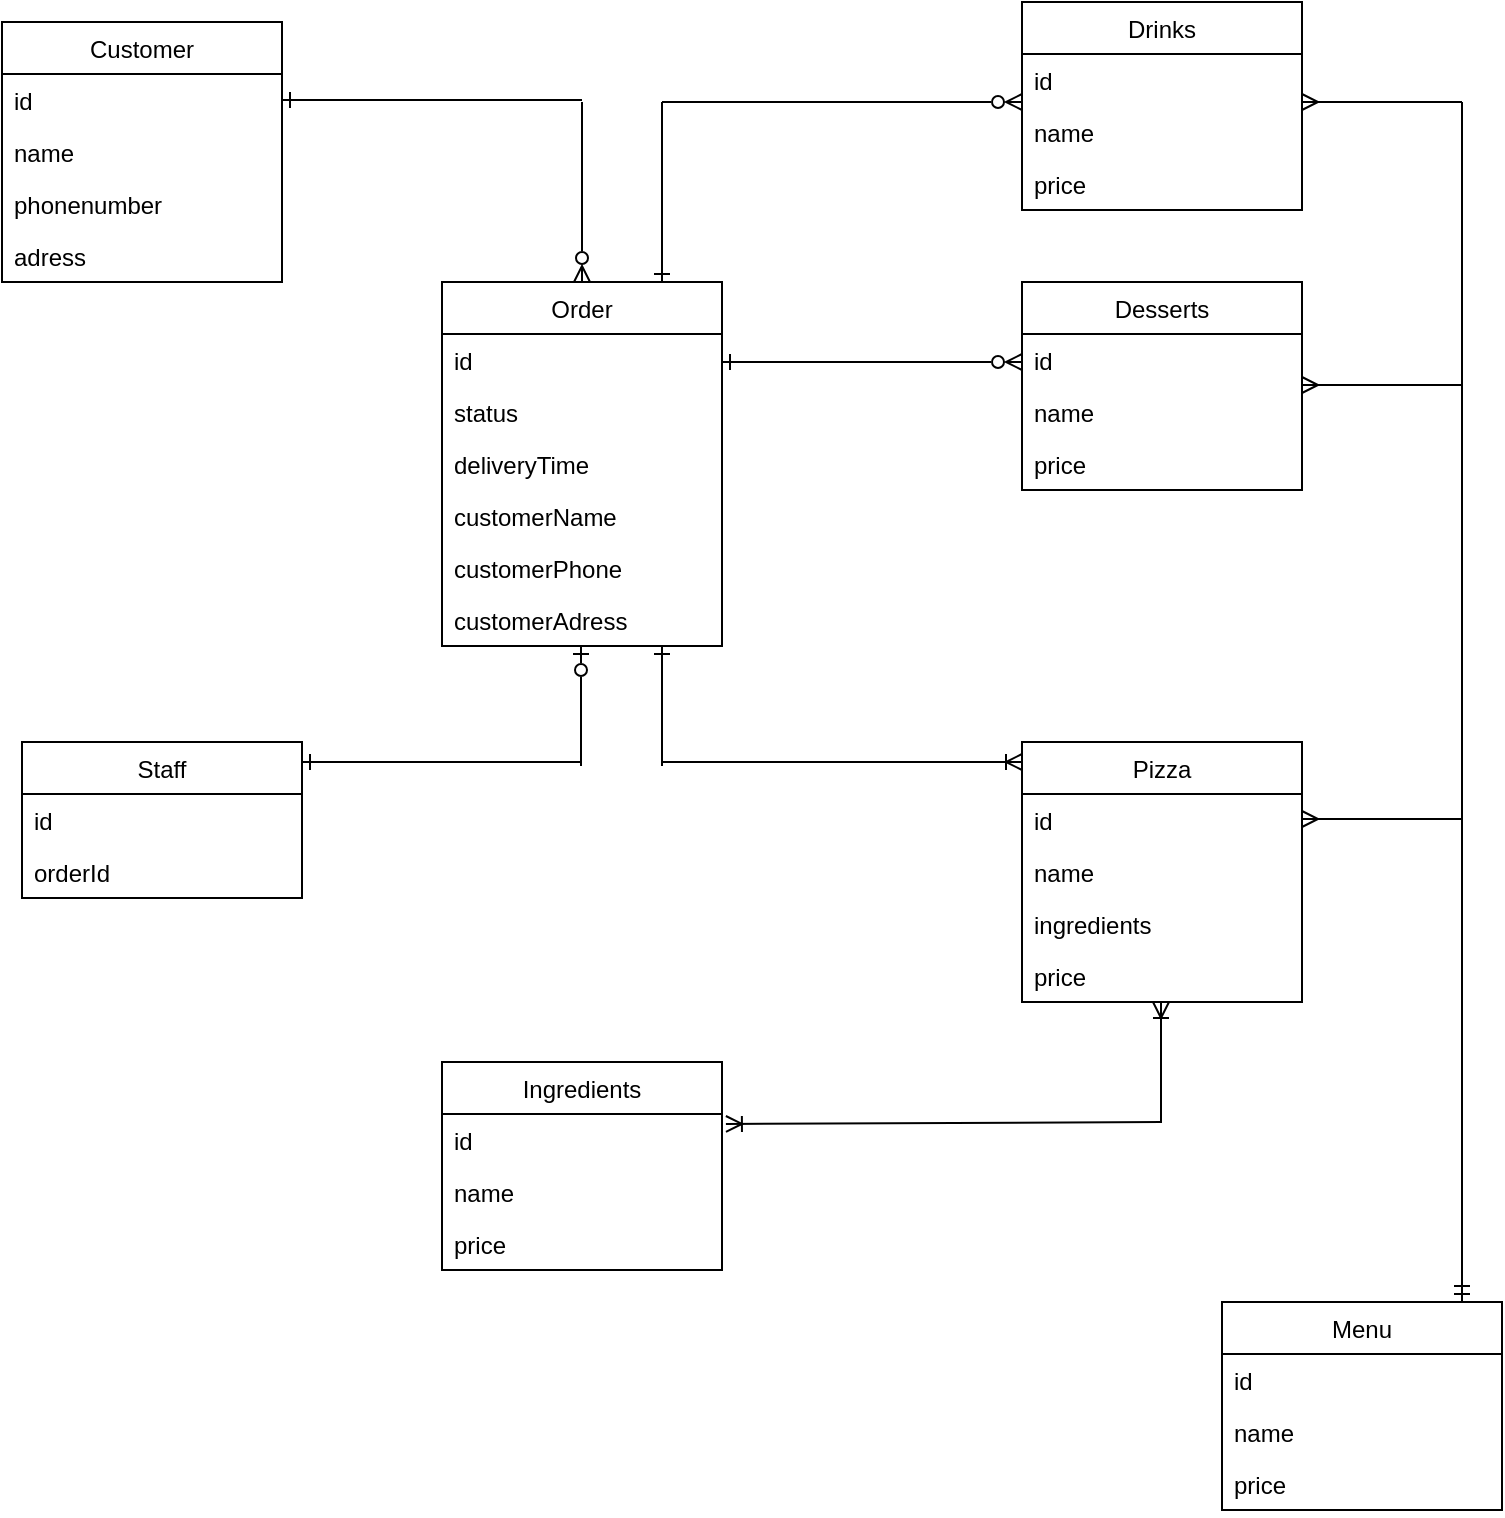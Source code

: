 <mxfile version="20.4.0" type="device"><diagram id="C5RBs43oDa-KdzZeNtuy" name="Page-1"><mxGraphModel dx="1298" dy="809" grid="1" gridSize="10" guides="1" tooltips="1" connect="1" arrows="1" fold="1" page="1" pageScale="1" pageWidth="827" pageHeight="1169" math="0" shadow="0"><root><mxCell id="WIyWlLk6GJQsqaUBKTNV-0"/><mxCell id="WIyWlLk6GJQsqaUBKTNV-1" parent="WIyWlLk6GJQsqaUBKTNV-0"/><mxCell id="_9yJ1ezwvcURFikqUR8L-1" value="Customer" style="swimlane;fontStyle=0;childLayout=stackLayout;horizontal=1;startSize=26;fillColor=none;horizontalStack=0;resizeParent=1;resizeParentMax=0;resizeLast=0;collapsible=1;marginBottom=0;" parent="WIyWlLk6GJQsqaUBKTNV-1" vertex="1"><mxGeometry x="30" y="80" width="140" height="130" as="geometry"/></mxCell><mxCell id="_9yJ1ezwvcURFikqUR8L-2" value="id" style="text;strokeColor=none;fillColor=none;align=left;verticalAlign=top;spacingLeft=4;spacingRight=4;overflow=hidden;rotatable=0;points=[[0,0.5],[1,0.5]];portConstraint=eastwest;" parent="_9yJ1ezwvcURFikqUR8L-1" vertex="1"><mxGeometry y="26" width="140" height="26" as="geometry"/></mxCell><mxCell id="_9yJ1ezwvcURFikqUR8L-3" value="name" style="text;strokeColor=none;fillColor=none;align=left;verticalAlign=top;spacingLeft=4;spacingRight=4;overflow=hidden;rotatable=0;points=[[0,0.5],[1,0.5]];portConstraint=eastwest;" parent="_9yJ1ezwvcURFikqUR8L-1" vertex="1"><mxGeometry y="52" width="140" height="26" as="geometry"/></mxCell><mxCell id="_9yJ1ezwvcURFikqUR8L-4" value="phonenumber" style="text;strokeColor=none;fillColor=none;align=left;verticalAlign=top;spacingLeft=4;spacingRight=4;overflow=hidden;rotatable=0;points=[[0,0.5],[1,0.5]];portConstraint=eastwest;" parent="_9yJ1ezwvcURFikqUR8L-1" vertex="1"><mxGeometry y="78" width="140" height="26" as="geometry"/></mxCell><mxCell id="_9yJ1ezwvcURFikqUR8L-54" value="adress" style="text;strokeColor=none;fillColor=none;align=left;verticalAlign=top;spacingLeft=4;spacingRight=4;overflow=hidden;rotatable=0;points=[[0,0.5],[1,0.5]];portConstraint=eastwest;" parent="_9yJ1ezwvcURFikqUR8L-1" vertex="1"><mxGeometry y="104" width="140" height="26" as="geometry"/></mxCell><mxCell id="_9yJ1ezwvcURFikqUR8L-5" value="Staff" style="swimlane;fontStyle=0;childLayout=stackLayout;horizontal=1;startSize=26;fillColor=none;horizontalStack=0;resizeParent=1;resizeParentMax=0;resizeLast=0;collapsible=1;marginBottom=0;" parent="WIyWlLk6GJQsqaUBKTNV-1" vertex="1"><mxGeometry x="40" y="440" width="140" height="78" as="geometry"/></mxCell><mxCell id="_9yJ1ezwvcURFikqUR8L-6" value="id" style="text;strokeColor=none;fillColor=none;align=left;verticalAlign=top;spacingLeft=4;spacingRight=4;overflow=hidden;rotatable=0;points=[[0,0.5],[1,0.5]];portConstraint=eastwest;" parent="_9yJ1ezwvcURFikqUR8L-5" vertex="1"><mxGeometry y="26" width="140" height="26" as="geometry"/></mxCell><mxCell id="KNsthVYPiK3hZw6wHbbB-5" value="orderId" style="text;strokeColor=none;fillColor=none;align=left;verticalAlign=top;spacingLeft=4;spacingRight=4;overflow=hidden;rotatable=0;points=[[0,0.5],[1,0.5]];portConstraint=eastwest;" vertex="1" parent="_9yJ1ezwvcURFikqUR8L-5"><mxGeometry y="52" width="140" height="26" as="geometry"/></mxCell><mxCell id="_9yJ1ezwvcURFikqUR8L-9" value="Order" style="swimlane;fontStyle=0;childLayout=stackLayout;horizontal=1;startSize=26;fillColor=none;horizontalStack=0;resizeParent=1;resizeParentMax=0;resizeLast=0;collapsible=1;marginBottom=0;" parent="WIyWlLk6GJQsqaUBKTNV-1" vertex="1"><mxGeometry x="250" y="210" width="140" height="182" as="geometry"/></mxCell><mxCell id="_9yJ1ezwvcURFikqUR8L-10" value="id" style="text;strokeColor=none;fillColor=none;align=left;verticalAlign=top;spacingLeft=4;spacingRight=4;overflow=hidden;rotatable=0;points=[[0,0.5],[1,0.5]];portConstraint=eastwest;" parent="_9yJ1ezwvcURFikqUR8L-9" vertex="1"><mxGeometry y="26" width="140" height="26" as="geometry"/></mxCell><mxCell id="_9yJ1ezwvcURFikqUR8L-11" value="status" style="text;strokeColor=none;fillColor=none;align=left;verticalAlign=top;spacingLeft=4;spacingRight=4;overflow=hidden;rotatable=0;points=[[0,0.5],[1,0.5]];portConstraint=eastwest;" parent="_9yJ1ezwvcURFikqUR8L-9" vertex="1"><mxGeometry y="52" width="140" height="26" as="geometry"/></mxCell><mxCell id="_9yJ1ezwvcURFikqUR8L-12" value="deliveryTime" style="text;strokeColor=none;fillColor=none;align=left;verticalAlign=top;spacingLeft=4;spacingRight=4;overflow=hidden;rotatable=0;points=[[0,0.5],[1,0.5]];portConstraint=eastwest;" parent="_9yJ1ezwvcURFikqUR8L-9" vertex="1"><mxGeometry y="78" width="140" height="26" as="geometry"/></mxCell><mxCell id="_9yJ1ezwvcURFikqUR8L-45" value="customerName" style="text;strokeColor=none;fillColor=none;align=left;verticalAlign=top;spacingLeft=4;spacingRight=4;overflow=hidden;rotatable=0;points=[[0,0.5],[1,0.5]];portConstraint=eastwest;" parent="_9yJ1ezwvcURFikqUR8L-9" vertex="1"><mxGeometry y="104" width="140" height="26" as="geometry"/></mxCell><mxCell id="KNsthVYPiK3hZw6wHbbB-1" value="customerPhone" style="text;strokeColor=none;fillColor=none;align=left;verticalAlign=top;spacingLeft=4;spacingRight=4;overflow=hidden;rotatable=0;points=[[0,0.5],[1,0.5]];portConstraint=eastwest;" vertex="1" parent="_9yJ1ezwvcURFikqUR8L-9"><mxGeometry y="130" width="140" height="26" as="geometry"/></mxCell><mxCell id="KNsthVYPiK3hZw6wHbbB-4" value="customerAdress" style="text;strokeColor=none;fillColor=none;align=left;verticalAlign=top;spacingLeft=4;spacingRight=4;overflow=hidden;rotatable=0;points=[[0,0.5],[1,0.5]];portConstraint=eastwest;" vertex="1" parent="_9yJ1ezwvcURFikqUR8L-9"><mxGeometry y="156" width="140" height="26" as="geometry"/></mxCell><mxCell id="_9yJ1ezwvcURFikqUR8L-13" value="Drinks" style="swimlane;fontStyle=0;childLayout=stackLayout;horizontal=1;startSize=26;fillColor=none;horizontalStack=0;resizeParent=1;resizeParentMax=0;resizeLast=0;collapsible=1;marginBottom=0;" parent="WIyWlLk6GJQsqaUBKTNV-1" vertex="1"><mxGeometry x="540" y="70" width="140" height="104" as="geometry"/></mxCell><mxCell id="_9yJ1ezwvcURFikqUR8L-14" value="id" style="text;strokeColor=none;fillColor=none;align=left;verticalAlign=top;spacingLeft=4;spacingRight=4;overflow=hidden;rotatable=0;points=[[0,0.5],[1,0.5]];portConstraint=eastwest;" parent="_9yJ1ezwvcURFikqUR8L-13" vertex="1"><mxGeometry y="26" width="140" height="26" as="geometry"/></mxCell><mxCell id="_9yJ1ezwvcURFikqUR8L-15" value="name" style="text;strokeColor=none;fillColor=none;align=left;verticalAlign=top;spacingLeft=4;spacingRight=4;overflow=hidden;rotatable=0;points=[[0,0.5],[1,0.5]];portConstraint=eastwest;" parent="_9yJ1ezwvcURFikqUR8L-13" vertex="1"><mxGeometry y="52" width="140" height="26" as="geometry"/></mxCell><mxCell id="_9yJ1ezwvcURFikqUR8L-16" value="price" style="text;strokeColor=none;fillColor=none;align=left;verticalAlign=top;spacingLeft=4;spacingRight=4;overflow=hidden;rotatable=0;points=[[0,0.5],[1,0.5]];portConstraint=eastwest;" parent="_9yJ1ezwvcURFikqUR8L-13" vertex="1"><mxGeometry y="78" width="140" height="26" as="geometry"/></mxCell><mxCell id="_9yJ1ezwvcURFikqUR8L-17" value="Desserts" style="swimlane;fontStyle=0;childLayout=stackLayout;horizontal=1;startSize=26;fillColor=none;horizontalStack=0;resizeParent=1;resizeParentMax=0;resizeLast=0;collapsible=1;marginBottom=0;" parent="WIyWlLk6GJQsqaUBKTNV-1" vertex="1"><mxGeometry x="540" y="210" width="140" height="104" as="geometry"/></mxCell><mxCell id="_9yJ1ezwvcURFikqUR8L-18" value="id" style="text;strokeColor=none;fillColor=none;align=left;verticalAlign=top;spacingLeft=4;spacingRight=4;overflow=hidden;rotatable=0;points=[[0,0.5],[1,0.5]];portConstraint=eastwest;" parent="_9yJ1ezwvcURFikqUR8L-17" vertex="1"><mxGeometry y="26" width="140" height="26" as="geometry"/></mxCell><mxCell id="_9yJ1ezwvcURFikqUR8L-19" value="name" style="text;strokeColor=none;fillColor=none;align=left;verticalAlign=top;spacingLeft=4;spacingRight=4;overflow=hidden;rotatable=0;points=[[0,0.5],[1,0.5]];portConstraint=eastwest;" parent="_9yJ1ezwvcURFikqUR8L-17" vertex="1"><mxGeometry y="52" width="140" height="26" as="geometry"/></mxCell><mxCell id="_9yJ1ezwvcURFikqUR8L-20" value="price" style="text;strokeColor=none;fillColor=none;align=left;verticalAlign=top;spacingLeft=4;spacingRight=4;overflow=hidden;rotatable=0;points=[[0,0.5],[1,0.5]];portConstraint=eastwest;" parent="_9yJ1ezwvcURFikqUR8L-17" vertex="1"><mxGeometry y="78" width="140" height="26" as="geometry"/></mxCell><mxCell id="_9yJ1ezwvcURFikqUR8L-21" value="Pizza" style="swimlane;fontStyle=0;childLayout=stackLayout;horizontal=1;startSize=26;fillColor=none;horizontalStack=0;resizeParent=1;resizeParentMax=0;resizeLast=0;collapsible=1;marginBottom=0;" parent="WIyWlLk6GJQsqaUBKTNV-1" vertex="1"><mxGeometry x="540" y="440" width="140" height="130" as="geometry"/></mxCell><mxCell id="_9yJ1ezwvcURFikqUR8L-22" value="id" style="text;strokeColor=none;fillColor=none;align=left;verticalAlign=top;spacingLeft=4;spacingRight=4;overflow=hidden;rotatable=0;points=[[0,0.5],[1,0.5]];portConstraint=eastwest;" parent="_9yJ1ezwvcURFikqUR8L-21" vertex="1"><mxGeometry y="26" width="140" height="26" as="geometry"/></mxCell><mxCell id="_9yJ1ezwvcURFikqUR8L-23" value="name" style="text;strokeColor=none;fillColor=none;align=left;verticalAlign=top;spacingLeft=4;spacingRight=4;overflow=hidden;rotatable=0;points=[[0,0.5],[1,0.5]];portConstraint=eastwest;" parent="_9yJ1ezwvcURFikqUR8L-21" vertex="1"><mxGeometry y="52" width="140" height="26" as="geometry"/></mxCell><mxCell id="_9yJ1ezwvcURFikqUR8L-24" value="ingredients" style="text;strokeColor=none;fillColor=none;align=left;verticalAlign=top;spacingLeft=4;spacingRight=4;overflow=hidden;rotatable=0;points=[[0,0.5],[1,0.5]];portConstraint=eastwest;" parent="_9yJ1ezwvcURFikqUR8L-21" vertex="1"><mxGeometry y="78" width="140" height="26" as="geometry"/></mxCell><mxCell id="_9yJ1ezwvcURFikqUR8L-26" value="price" style="text;strokeColor=none;fillColor=none;align=left;verticalAlign=top;spacingLeft=4;spacingRight=4;overflow=hidden;rotatable=0;points=[[0,0.5],[1,0.5]];portConstraint=eastwest;" parent="_9yJ1ezwvcURFikqUR8L-21" vertex="1"><mxGeometry y="104" width="140" height="26" as="geometry"/></mxCell><mxCell id="_9yJ1ezwvcURFikqUR8L-27" value="Ingredients" style="swimlane;fontStyle=0;childLayout=stackLayout;horizontal=1;startSize=26;fillColor=none;horizontalStack=0;resizeParent=1;resizeParentMax=0;resizeLast=0;collapsible=1;marginBottom=0;" parent="WIyWlLk6GJQsqaUBKTNV-1" vertex="1"><mxGeometry x="250" y="600" width="140" height="104" as="geometry"/></mxCell><mxCell id="_9yJ1ezwvcURFikqUR8L-28" value="id" style="text;strokeColor=none;fillColor=none;align=left;verticalAlign=top;spacingLeft=4;spacingRight=4;overflow=hidden;rotatable=0;points=[[0,0.5],[1,0.5]];portConstraint=eastwest;" parent="_9yJ1ezwvcURFikqUR8L-27" vertex="1"><mxGeometry y="26" width="140" height="26" as="geometry"/></mxCell><mxCell id="_9yJ1ezwvcURFikqUR8L-29" value="name" style="text;strokeColor=none;fillColor=none;align=left;verticalAlign=top;spacingLeft=4;spacingRight=4;overflow=hidden;rotatable=0;points=[[0,0.5],[1,0.5]];portConstraint=eastwest;" parent="_9yJ1ezwvcURFikqUR8L-27" vertex="1"><mxGeometry y="52" width="140" height="26" as="geometry"/></mxCell><mxCell id="_9yJ1ezwvcURFikqUR8L-30" value="price" style="text;strokeColor=none;fillColor=none;align=left;verticalAlign=top;spacingLeft=4;spacingRight=4;overflow=hidden;rotatable=0;points=[[0,0.5],[1,0.5]];portConstraint=eastwest;" parent="_9yJ1ezwvcURFikqUR8L-27" vertex="1"><mxGeometry y="78" width="140" height="26" as="geometry"/></mxCell><mxCell id="_9yJ1ezwvcURFikqUR8L-33" value="" style="endArrow=ERzeroToMany;html=1;rounded=0;endFill=0;entryX=0.5;entryY=0;entryDx=0;entryDy=0;" parent="WIyWlLk6GJQsqaUBKTNV-1" target="_9yJ1ezwvcURFikqUR8L-9" edge="1"><mxGeometry width="50" height="50" relative="1" as="geometry"><mxPoint x="320" y="120" as="sourcePoint"/><mxPoint x="320" y="140" as="targetPoint"/></mxGeometry></mxCell><mxCell id="_9yJ1ezwvcURFikqUR8L-34" value="" style="endArrow=ERone;html=1;rounded=0;endFill=0;entryX=1;entryY=0.5;entryDx=0;entryDy=0;" parent="WIyWlLk6GJQsqaUBKTNV-1" target="_9yJ1ezwvcURFikqUR8L-2" edge="1"><mxGeometry width="50" height="50" relative="1" as="geometry"><mxPoint x="320" y="119" as="sourcePoint"/><mxPoint x="330" y="120" as="targetPoint"/></mxGeometry></mxCell><mxCell id="_9yJ1ezwvcURFikqUR8L-35" value="" style="endArrow=ERone;html=1;rounded=0;endFill=0;" parent="WIyWlLk6GJQsqaUBKTNV-1" edge="1"><mxGeometry width="50" height="50" relative="1" as="geometry"><mxPoint x="320" y="450" as="sourcePoint"/><mxPoint x="180" y="450" as="targetPoint"/></mxGeometry></mxCell><mxCell id="_9yJ1ezwvcURFikqUR8L-38" value="" style="endArrow=ERzeroToMany;html=1;rounded=0;endFill=0;entryX=0;entryY=0.923;entryDx=0;entryDy=0;entryPerimeter=0;" parent="WIyWlLk6GJQsqaUBKTNV-1" target="_9yJ1ezwvcURFikqUR8L-14" edge="1"><mxGeometry width="50" height="50" relative="1" as="geometry"><mxPoint x="360" y="120" as="sourcePoint"/><mxPoint x="410" y="70" as="targetPoint"/></mxGeometry></mxCell><mxCell id="_9yJ1ezwvcURFikqUR8L-40" value="" style="endArrow=ERzeroToMany;html=1;rounded=0;endFill=0;entryX=0;entryY=0.923;entryDx=0;entryDy=0;entryPerimeter=0;" parent="WIyWlLk6GJQsqaUBKTNV-1" edge="1"><mxGeometry width="50" height="50" relative="1" as="geometry"><mxPoint x="430" y="250" as="sourcePoint"/><mxPoint x="540" y="249.998" as="targetPoint"/></mxGeometry></mxCell><mxCell id="_9yJ1ezwvcURFikqUR8L-41" value="" style="endArrow=ERone;html=1;rounded=0;endFill=0;" parent="WIyWlLk6GJQsqaUBKTNV-1" edge="1"><mxGeometry width="50" height="50" relative="1" as="geometry"><mxPoint x="360" y="452" as="sourcePoint"/><mxPoint x="360" y="392" as="targetPoint"/></mxGeometry></mxCell><mxCell id="_9yJ1ezwvcURFikqUR8L-42" value="" style="endArrow=ERoneToMany;html=1;rounded=0;endFill=0;entryX=0;entryY=0.923;entryDx=0;entryDy=0;entryPerimeter=0;" parent="WIyWlLk6GJQsqaUBKTNV-1" edge="1"><mxGeometry width="50" height="50" relative="1" as="geometry"><mxPoint x="360" y="450" as="sourcePoint"/><mxPoint x="540" y="449.998" as="targetPoint"/></mxGeometry></mxCell><mxCell id="_9yJ1ezwvcURFikqUR8L-43" value="" style="endArrow=ERoneToMany;html=1;rounded=0;endFill=0;" parent="WIyWlLk6GJQsqaUBKTNV-1" edge="1"><mxGeometry width="50" height="50" relative="1" as="geometry"><mxPoint x="609.5" y="630" as="sourcePoint"/><mxPoint x="609.5" y="570" as="targetPoint"/></mxGeometry></mxCell><mxCell id="_9yJ1ezwvcURFikqUR8L-44" value="" style="endArrow=ERoneToMany;html=1;rounded=0;endFill=0;entryX=1.014;entryY=0.192;entryDx=0;entryDy=0;entryPerimeter=0;" parent="WIyWlLk6GJQsqaUBKTNV-1" target="_9yJ1ezwvcURFikqUR8L-28" edge="1"><mxGeometry width="50" height="50" relative="1" as="geometry"><mxPoint x="610" y="630" as="sourcePoint"/><mxPoint x="650" y="510" as="targetPoint"/></mxGeometry></mxCell><mxCell id="_9yJ1ezwvcURFikqUR8L-48" value="" style="endArrow=ERzeroToOne;html=1;rounded=0;endFill=0;" parent="WIyWlLk6GJQsqaUBKTNV-1" edge="1"><mxGeometry width="50" height="50" relative="1" as="geometry"><mxPoint x="319.5" y="452" as="sourcePoint"/><mxPoint x="319.5" y="392" as="targetPoint"/></mxGeometry></mxCell><mxCell id="_9yJ1ezwvcURFikqUR8L-52" value="" style="endArrow=ERone;html=1;rounded=0;endFill=0;" parent="WIyWlLk6GJQsqaUBKTNV-1" edge="1"><mxGeometry width="50" height="50" relative="1" as="geometry"><mxPoint x="360" y="120" as="sourcePoint"/><mxPoint x="360" y="210" as="targetPoint"/></mxGeometry></mxCell><mxCell id="_9yJ1ezwvcURFikqUR8L-53" value="" style="endArrow=ERone;html=1;rounded=0;endFill=0;" parent="WIyWlLk6GJQsqaUBKTNV-1" edge="1"><mxGeometry width="50" height="50" relative="1" as="geometry"><mxPoint x="430" y="250" as="sourcePoint"/><mxPoint x="390" y="250" as="targetPoint"/></mxGeometry></mxCell><mxCell id="KNsthVYPiK3hZw6wHbbB-6" value="" style="endArrow=ERmany;html=1;rounded=0;endFill=0;" edge="1" parent="WIyWlLk6GJQsqaUBKTNV-1"><mxGeometry width="50" height="50" relative="1" as="geometry"><mxPoint x="760" y="120" as="sourcePoint"/><mxPoint x="680" y="120" as="targetPoint"/></mxGeometry></mxCell><mxCell id="KNsthVYPiK3hZw6wHbbB-7" value="" style="endArrow=ERmany;html=1;rounded=0;endFill=0;" edge="1" parent="WIyWlLk6GJQsqaUBKTNV-1"><mxGeometry width="50" height="50" relative="1" as="geometry"><mxPoint x="760" y="261.5" as="sourcePoint"/><mxPoint x="680" y="261.5" as="targetPoint"/></mxGeometry></mxCell><mxCell id="KNsthVYPiK3hZw6wHbbB-8" value="" style="endArrow=ERmany;html=1;rounded=0;endFill=0;" edge="1" parent="WIyWlLk6GJQsqaUBKTNV-1"><mxGeometry width="50" height="50" relative="1" as="geometry"><mxPoint x="760" y="478.5" as="sourcePoint"/><mxPoint x="680" y="478.5" as="targetPoint"/></mxGeometry></mxCell><mxCell id="KNsthVYPiK3hZw6wHbbB-9" value="" style="endArrow=none;html=1;rounded=0;" edge="1" parent="WIyWlLk6GJQsqaUBKTNV-1"><mxGeometry width="50" height="50" relative="1" as="geometry"><mxPoint x="760" y="680" as="sourcePoint"/><mxPoint x="760" y="120" as="targetPoint"/></mxGeometry></mxCell><mxCell id="KNsthVYPiK3hZw6wHbbB-10" value="Menu" style="swimlane;fontStyle=0;childLayout=stackLayout;horizontal=1;startSize=26;fillColor=none;horizontalStack=0;resizeParent=1;resizeParentMax=0;resizeLast=0;collapsible=1;marginBottom=0;" vertex="1" parent="WIyWlLk6GJQsqaUBKTNV-1"><mxGeometry x="640" y="720" width="140" height="104" as="geometry"/></mxCell><mxCell id="KNsthVYPiK3hZw6wHbbB-11" value="id" style="text;strokeColor=none;fillColor=none;align=left;verticalAlign=top;spacingLeft=4;spacingRight=4;overflow=hidden;rotatable=0;points=[[0,0.5],[1,0.5]];portConstraint=eastwest;" vertex="1" parent="KNsthVYPiK3hZw6wHbbB-10"><mxGeometry y="26" width="140" height="26" as="geometry"/></mxCell><mxCell id="KNsthVYPiK3hZw6wHbbB-12" value="name" style="text;strokeColor=none;fillColor=none;align=left;verticalAlign=top;spacingLeft=4;spacingRight=4;overflow=hidden;rotatable=0;points=[[0,0.5],[1,0.5]];portConstraint=eastwest;" vertex="1" parent="KNsthVYPiK3hZw6wHbbB-10"><mxGeometry y="52" width="140" height="26" as="geometry"/></mxCell><mxCell id="KNsthVYPiK3hZw6wHbbB-15" value="price" style="text;strokeColor=none;fillColor=none;align=left;verticalAlign=top;spacingLeft=4;spacingRight=4;overflow=hidden;rotatable=0;points=[[0,0.5],[1,0.5]];portConstraint=eastwest;" vertex="1" parent="KNsthVYPiK3hZw6wHbbB-10"><mxGeometry y="78" width="140" height="26" as="geometry"/></mxCell><mxCell id="KNsthVYPiK3hZw6wHbbB-13" value="" style="endArrow=ERmandOne;html=1;rounded=0;endFill=0;" edge="1" parent="WIyWlLk6GJQsqaUBKTNV-1"><mxGeometry width="50" height="50" relative="1" as="geometry"><mxPoint x="760" y="680" as="sourcePoint"/><mxPoint x="760" y="720" as="targetPoint"/></mxGeometry></mxCell></root></mxGraphModel></diagram></mxfile>